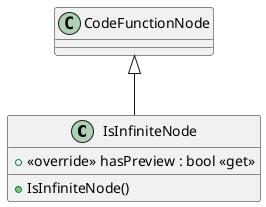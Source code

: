 @startuml
class IsInfiniteNode {
    + IsInfiniteNode()
    + <<override>> hasPreview : bool <<get>>
}
CodeFunctionNode <|-- IsInfiniteNode
@enduml
